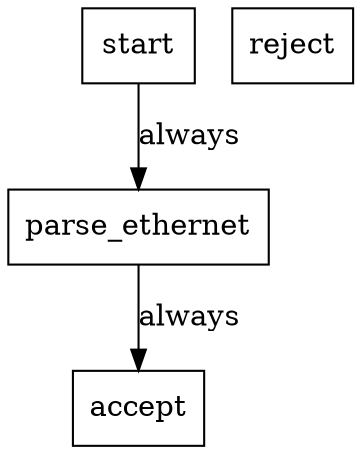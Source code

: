 digraph ParserImpl{
parse_ethernet [shape=rectangle,label="parse_ethernet"]
start [shape=rectangle,label="start"]
accept [shape=rectangle,label="accept"]
reject [shape=rectangle,label="reject"]
parse_ethernet -> accept [label="always"]
start -> parse_ethernet [label="always"]
}
